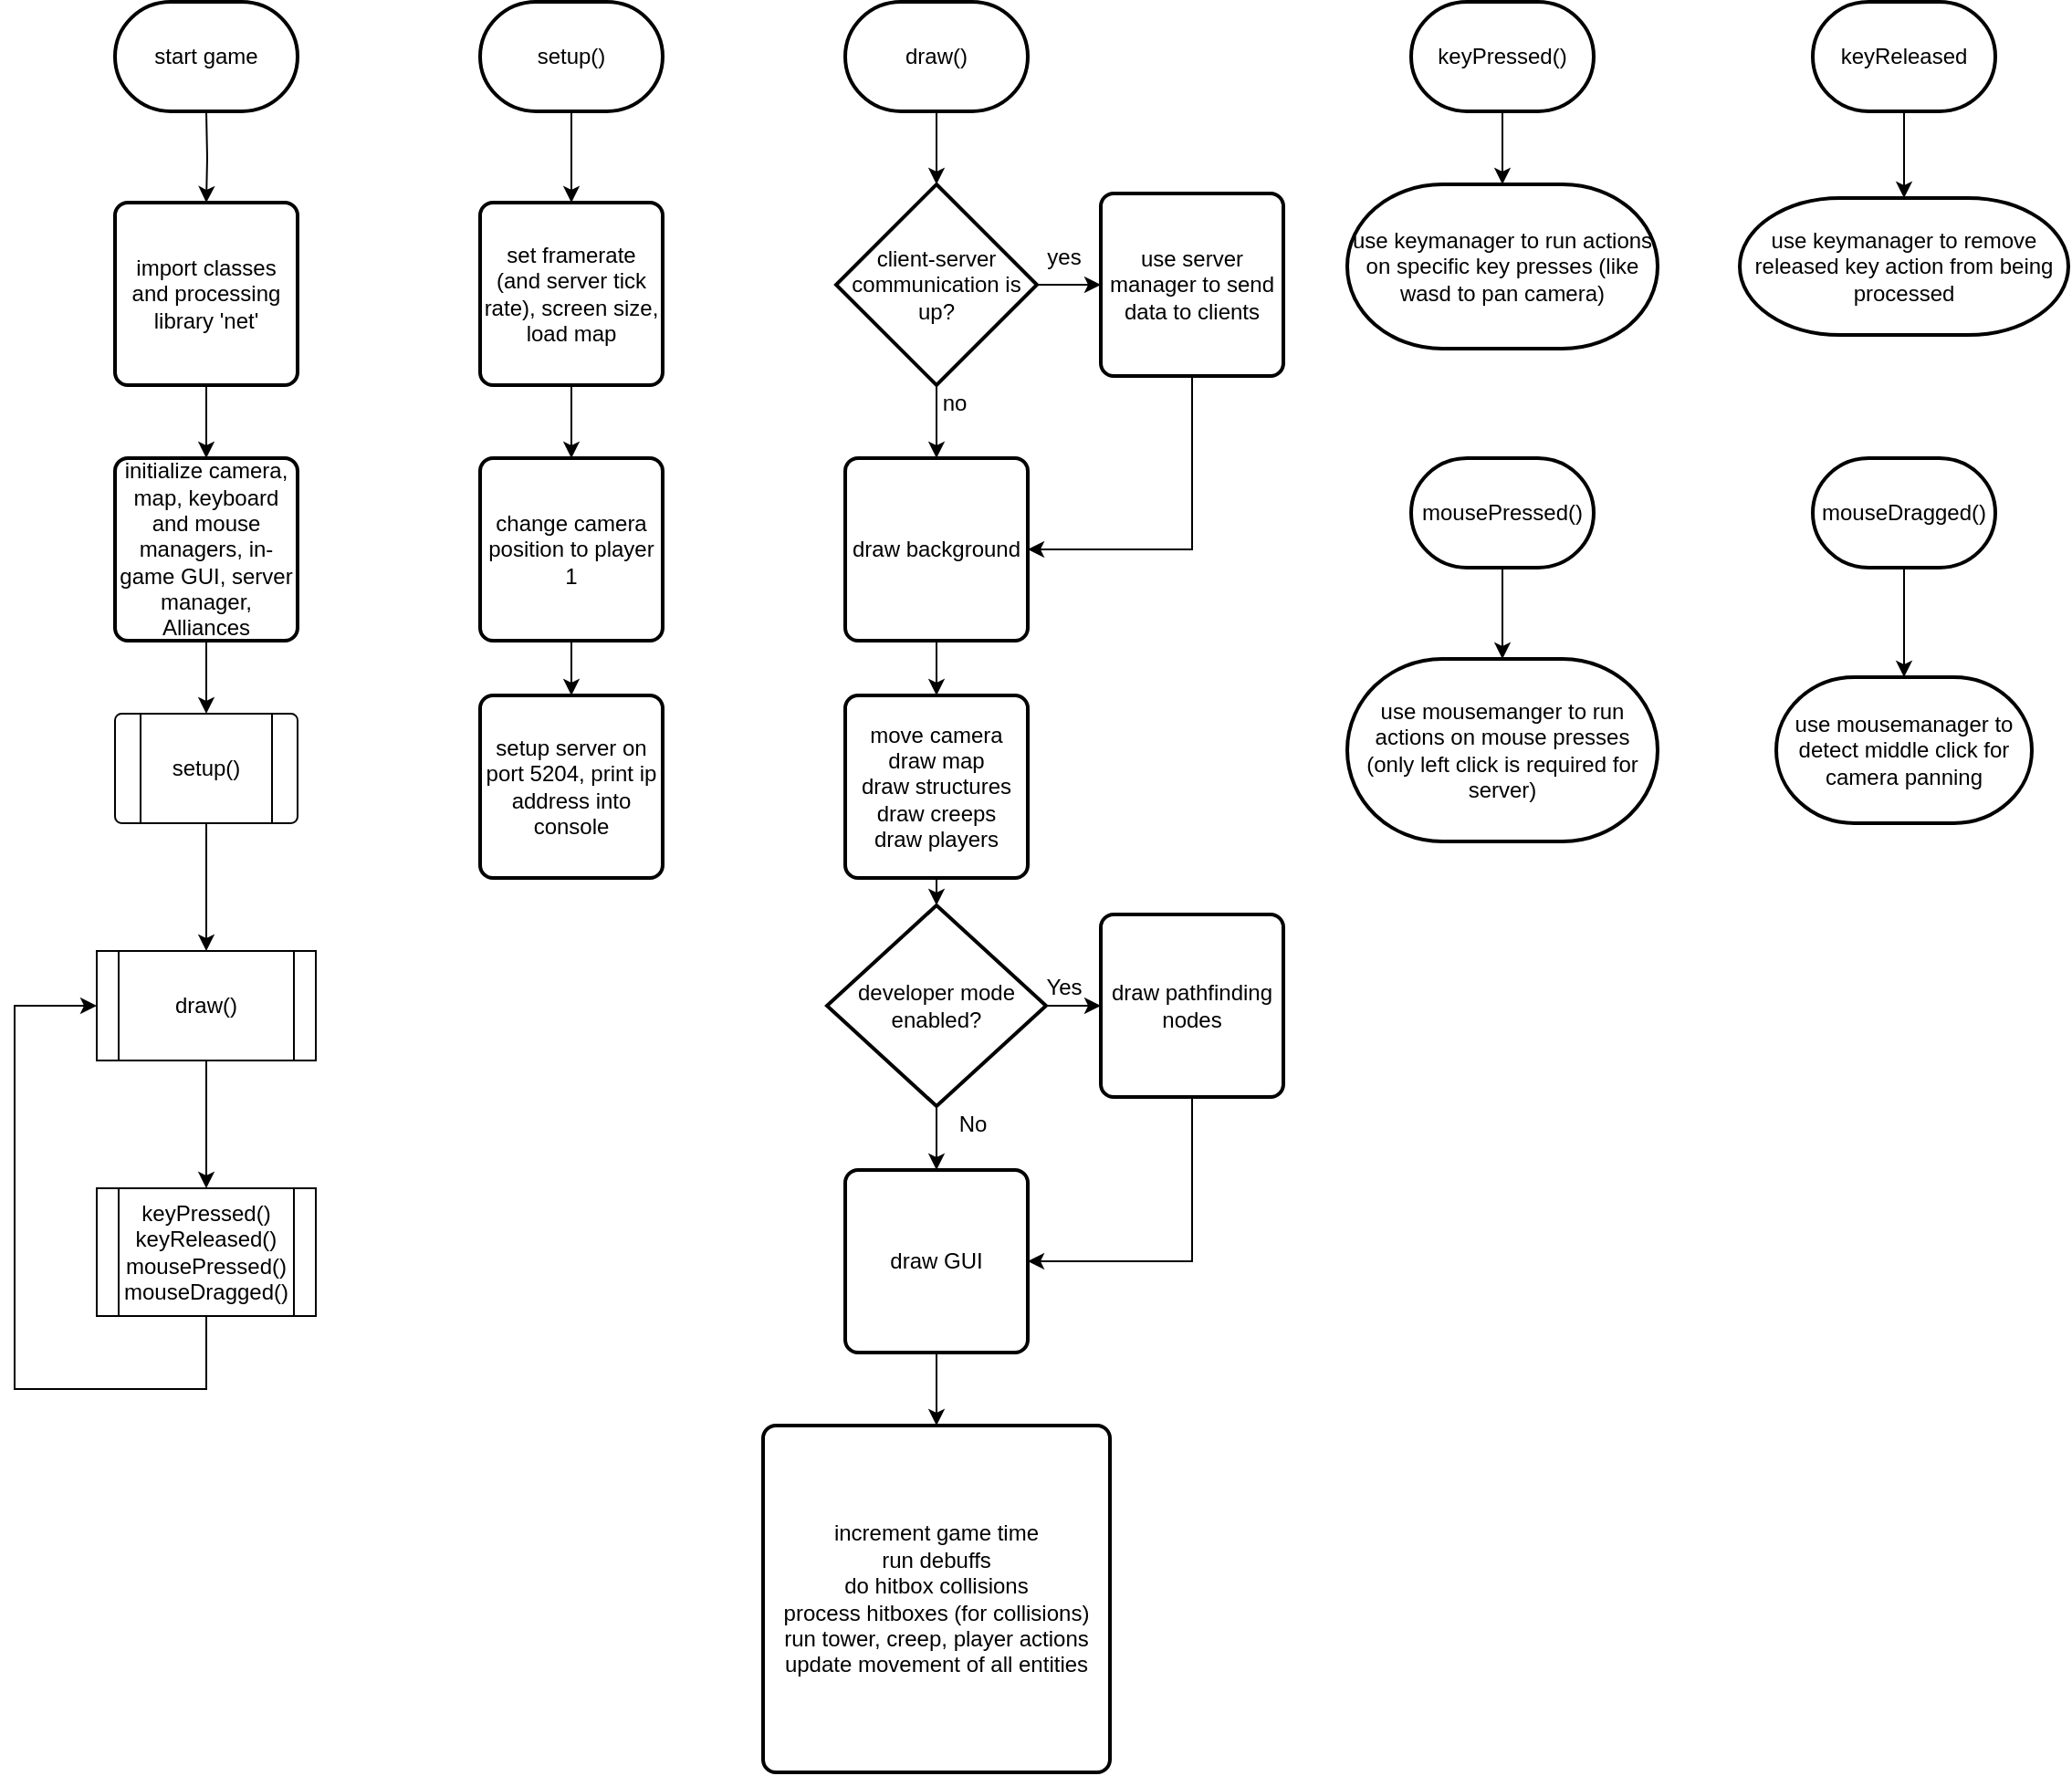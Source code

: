 <mxfile version="12.5.5" type="device"><diagram id="C5RBs43oDa-KdzZeNtuy" name="Page-1"><mxGraphModel dx="1034" dy="1171" grid="1" gridSize="10" guides="1" tooltips="1" connect="1" arrows="1" fold="1" page="1" pageScale="1" pageWidth="827" pageHeight="1169" math="0" shadow="0"><root><mxCell id="WIyWlLk6GJQsqaUBKTNV-0"/><mxCell id="WIyWlLk6GJQsqaUBKTNV-1" parent="WIyWlLk6GJQsqaUBKTNV-0"/><mxCell id="ZvCTwz4VisCmZxIQqSwR-5" style="edgeStyle=orthogonalEdgeStyle;rounded=0;orthogonalLoop=1;jettySize=auto;html=1;" edge="1" parent="WIyWlLk6GJQsqaUBKTNV-1" target="ZvCTwz4VisCmZxIQqSwR-2"><mxGeometry relative="1" as="geometry"><mxPoint x="220" y="120" as="sourcePoint"/></mxGeometry></mxCell><mxCell id="ZvCTwz4VisCmZxIQqSwR-4" style="edgeStyle=orthogonalEdgeStyle;rounded=0;orthogonalLoop=1;jettySize=auto;html=1;" edge="1" parent="WIyWlLk6GJQsqaUBKTNV-1" source="ZvCTwz4VisCmZxIQqSwR-2" target="ZvCTwz4VisCmZxIQqSwR-3"><mxGeometry relative="1" as="geometry"/></mxCell><mxCell id="ZvCTwz4VisCmZxIQqSwR-2" value="import classes and processing library 'net'" style="rounded=1;whiteSpace=wrap;html=1;absoluteArcSize=1;arcSize=14;strokeWidth=2;" vertex="1" parent="WIyWlLk6GJQsqaUBKTNV-1"><mxGeometry x="170" y="170" width="100" height="100" as="geometry"/></mxCell><mxCell id="ZvCTwz4VisCmZxIQqSwR-7" style="edgeStyle=orthogonalEdgeStyle;rounded=0;orthogonalLoop=1;jettySize=auto;html=1;entryX=0.5;entryY=0;entryDx=0;entryDy=0;" edge="1" parent="WIyWlLk6GJQsqaUBKTNV-1" source="ZvCTwz4VisCmZxIQqSwR-3" target="ZvCTwz4VisCmZxIQqSwR-66"><mxGeometry relative="1" as="geometry"><mxPoint x="220.333" y="440" as="targetPoint"/></mxGeometry></mxCell><mxCell id="ZvCTwz4VisCmZxIQqSwR-3" value="&lt;div&gt;initialize camera, map, keyboard and mouse managers, in-game GUI, server manager, Alliances&lt;/div&gt;" style="rounded=1;whiteSpace=wrap;html=1;absoluteArcSize=1;arcSize=14;strokeWidth=2;" vertex="1" parent="WIyWlLk6GJQsqaUBKTNV-1"><mxGeometry x="170" y="310" width="100" height="100" as="geometry"/></mxCell><mxCell id="ZvCTwz4VisCmZxIQqSwR-47" style="edgeStyle=orthogonalEdgeStyle;rounded=0;orthogonalLoop=1;jettySize=auto;html=1;exitX=0.5;exitY=1;exitDx=0;exitDy=0;" edge="1" parent="WIyWlLk6GJQsqaUBKTNV-1" source="ZvCTwz4VisCmZxIQqSwR-66" target="ZvCTwz4VisCmZxIQqSwR-68"><mxGeometry relative="1" as="geometry"><mxPoint x="220.333" y="540" as="sourcePoint"/><mxPoint x="220.333" y="565.333" as="targetPoint"/><Array as="points"/></mxGeometry></mxCell><mxCell id="ZvCTwz4VisCmZxIQqSwR-14" style="edgeStyle=orthogonalEdgeStyle;rounded=0;orthogonalLoop=1;jettySize=auto;html=1;" edge="1" parent="WIyWlLk6GJQsqaUBKTNV-1" source="ZvCTwz4VisCmZxIQqSwR-8" target="ZvCTwz4VisCmZxIQqSwR-13"><mxGeometry relative="1" as="geometry"/></mxCell><mxCell id="ZvCTwz4VisCmZxIQqSwR-8" value="set framerate (and server tick rate), screen size, load map" style="rounded=1;whiteSpace=wrap;html=1;absoluteArcSize=1;arcSize=14;strokeWidth=2;" vertex="1" parent="WIyWlLk6GJQsqaUBKTNV-1"><mxGeometry x="370" y="170" width="100" height="100" as="geometry"/></mxCell><mxCell id="ZvCTwz4VisCmZxIQqSwR-10" value="&lt;div&gt;start game&lt;/div&gt;" style="strokeWidth=2;html=1;shape=mxgraph.flowchart.terminator;whiteSpace=wrap;" vertex="1" parent="WIyWlLk6GJQsqaUBKTNV-1"><mxGeometry x="170" y="60" width="100" height="60" as="geometry"/></mxCell><mxCell id="ZvCTwz4VisCmZxIQqSwR-12" style="edgeStyle=orthogonalEdgeStyle;rounded=0;orthogonalLoop=1;jettySize=auto;html=1;" edge="1" parent="WIyWlLk6GJQsqaUBKTNV-1" source="ZvCTwz4VisCmZxIQqSwR-11" target="ZvCTwz4VisCmZxIQqSwR-8"><mxGeometry relative="1" as="geometry"/></mxCell><mxCell id="ZvCTwz4VisCmZxIQqSwR-11" value="setup()" style="strokeWidth=2;html=1;shape=mxgraph.flowchart.terminator;whiteSpace=wrap;" vertex="1" parent="WIyWlLk6GJQsqaUBKTNV-1"><mxGeometry x="370" y="60" width="100" height="60" as="geometry"/></mxCell><mxCell id="ZvCTwz4VisCmZxIQqSwR-16" style="edgeStyle=orthogonalEdgeStyle;rounded=0;orthogonalLoop=1;jettySize=auto;html=1;" edge="1" parent="WIyWlLk6GJQsqaUBKTNV-1" source="ZvCTwz4VisCmZxIQqSwR-13" target="ZvCTwz4VisCmZxIQqSwR-15"><mxGeometry relative="1" as="geometry"/></mxCell><mxCell id="ZvCTwz4VisCmZxIQqSwR-13" value="&lt;div&gt;change camera position to player 1&lt;/div&gt;" style="rounded=1;whiteSpace=wrap;html=1;absoluteArcSize=1;arcSize=14;strokeWidth=2;" vertex="1" parent="WIyWlLk6GJQsqaUBKTNV-1"><mxGeometry x="370" y="310" width="100" height="100" as="geometry"/></mxCell><mxCell id="ZvCTwz4VisCmZxIQqSwR-15" value="setup server on port 5204, print ip address into console" style="rounded=1;whiteSpace=wrap;html=1;absoluteArcSize=1;arcSize=14;strokeWidth=2;" vertex="1" parent="WIyWlLk6GJQsqaUBKTNV-1"><mxGeometry x="370" y="440" width="100" height="100" as="geometry"/></mxCell><mxCell id="ZvCTwz4VisCmZxIQqSwR-22" style="edgeStyle=orthogonalEdgeStyle;rounded=0;orthogonalLoop=1;jettySize=auto;html=1;entryX=0.5;entryY=0;entryDx=0;entryDy=0;entryPerimeter=0;" edge="1" parent="WIyWlLk6GJQsqaUBKTNV-1" source="ZvCTwz4VisCmZxIQqSwR-17" target="ZvCTwz4VisCmZxIQqSwR-21"><mxGeometry relative="1" as="geometry"/></mxCell><mxCell id="ZvCTwz4VisCmZxIQqSwR-17" value="draw()" style="strokeWidth=2;html=1;shape=mxgraph.flowchart.terminator;whiteSpace=wrap;" vertex="1" parent="WIyWlLk6GJQsqaUBKTNV-1"><mxGeometry x="570" y="60" width="100" height="60" as="geometry"/></mxCell><mxCell id="ZvCTwz4VisCmZxIQqSwR-32" style="edgeStyle=orthogonalEdgeStyle;rounded=0;orthogonalLoop=1;jettySize=auto;html=1;entryX=0.5;entryY=0;entryDx=0;entryDy=0;" edge="1" parent="WIyWlLk6GJQsqaUBKTNV-1" source="ZvCTwz4VisCmZxIQqSwR-19" target="ZvCTwz4VisCmZxIQqSwR-31"><mxGeometry relative="1" as="geometry"/></mxCell><mxCell id="ZvCTwz4VisCmZxIQqSwR-19" value="&lt;div&gt;draw background&lt;/div&gt;" style="rounded=1;whiteSpace=wrap;html=1;absoluteArcSize=1;arcSize=14;strokeWidth=2;" vertex="1" parent="WIyWlLk6GJQsqaUBKTNV-1"><mxGeometry x="570" y="310" width="100" height="100" as="geometry"/></mxCell><mxCell id="ZvCTwz4VisCmZxIQqSwR-25" style="edgeStyle=orthogonalEdgeStyle;rounded=0;orthogonalLoop=1;jettySize=auto;html=1;entryX=0.5;entryY=0;entryDx=0;entryDy=0;" edge="1" parent="WIyWlLk6GJQsqaUBKTNV-1" source="ZvCTwz4VisCmZxIQqSwR-21" target="ZvCTwz4VisCmZxIQqSwR-19"><mxGeometry relative="1" as="geometry"/></mxCell><mxCell id="ZvCTwz4VisCmZxIQqSwR-27" style="edgeStyle=orthogonalEdgeStyle;rounded=0;orthogonalLoop=1;jettySize=auto;html=1;" edge="1" parent="WIyWlLk6GJQsqaUBKTNV-1" source="ZvCTwz4VisCmZxIQqSwR-21" target="ZvCTwz4VisCmZxIQqSwR-24"><mxGeometry relative="1" as="geometry"/></mxCell><mxCell id="ZvCTwz4VisCmZxIQqSwR-21" value="client-server communication is up?" style="strokeWidth=2;html=1;shape=mxgraph.flowchart.decision;whiteSpace=wrap;" vertex="1" parent="WIyWlLk6GJQsqaUBKTNV-1"><mxGeometry x="565" y="160" width="110" height="110" as="geometry"/></mxCell><mxCell id="ZvCTwz4VisCmZxIQqSwR-29" style="edgeStyle=orthogonalEdgeStyle;rounded=0;orthogonalLoop=1;jettySize=auto;html=1;entryX=1;entryY=0.5;entryDx=0;entryDy=0;" edge="1" parent="WIyWlLk6GJQsqaUBKTNV-1" source="ZvCTwz4VisCmZxIQqSwR-24" target="ZvCTwz4VisCmZxIQqSwR-19"><mxGeometry relative="1" as="geometry"><Array as="points"><mxPoint x="760" y="360"/></Array></mxGeometry></mxCell><mxCell id="ZvCTwz4VisCmZxIQqSwR-24" value="use server manager to send data to clients" style="rounded=1;whiteSpace=wrap;html=1;absoluteArcSize=1;arcSize=14;strokeWidth=2;" vertex="1" parent="WIyWlLk6GJQsqaUBKTNV-1"><mxGeometry x="710" y="165" width="100" height="100" as="geometry"/></mxCell><mxCell id="ZvCTwz4VisCmZxIQqSwR-26" value="&lt;div&gt;no&lt;/div&gt;" style="text;html=1;strokeColor=none;fillColor=none;align=center;verticalAlign=middle;whiteSpace=wrap;rounded=0;" vertex="1" parent="WIyWlLk6GJQsqaUBKTNV-1"><mxGeometry x="610" y="270" width="40" height="20" as="geometry"/></mxCell><mxCell id="ZvCTwz4VisCmZxIQqSwR-28" value="&lt;div&gt;yes&lt;/div&gt;" style="text;html=1;strokeColor=none;fillColor=none;align=center;verticalAlign=middle;whiteSpace=wrap;rounded=0;" vertex="1" parent="WIyWlLk6GJQsqaUBKTNV-1"><mxGeometry x="670" y="190" width="40" height="20" as="geometry"/></mxCell><mxCell id="ZvCTwz4VisCmZxIQqSwR-36" style="edgeStyle=orthogonalEdgeStyle;rounded=0;orthogonalLoop=1;jettySize=auto;html=1;exitX=0.5;exitY=1;exitDx=0;exitDy=0;entryX=0.5;entryY=0;entryDx=0;entryDy=0;entryPerimeter=0;" edge="1" parent="WIyWlLk6GJQsqaUBKTNV-1" source="ZvCTwz4VisCmZxIQqSwR-31" target="ZvCTwz4VisCmZxIQqSwR-35"><mxGeometry relative="1" as="geometry"/></mxCell><mxCell id="ZvCTwz4VisCmZxIQqSwR-31" value="&lt;div&gt;move camera&lt;/div&gt;&lt;div&gt;draw map&lt;/div&gt;&lt;div&gt;draw structures&lt;/div&gt;&lt;div&gt;draw creeps&lt;/div&gt;&lt;div&gt;draw players&lt;/div&gt;" style="rounded=1;whiteSpace=wrap;html=1;absoluteArcSize=1;arcSize=14;strokeWidth=2;" vertex="1" parent="WIyWlLk6GJQsqaUBKTNV-1"><mxGeometry x="570" y="440" width="100" height="100" as="geometry"/></mxCell><mxCell id="ZvCTwz4VisCmZxIQqSwR-43" style="edgeStyle=orthogonalEdgeStyle;rounded=0;orthogonalLoop=1;jettySize=auto;html=1;entryX=1;entryY=0.5;entryDx=0;entryDy=0;" edge="1" parent="WIyWlLk6GJQsqaUBKTNV-1" source="ZvCTwz4VisCmZxIQqSwR-33" target="ZvCTwz4VisCmZxIQqSwR-40"><mxGeometry relative="1" as="geometry"><Array as="points"><mxPoint x="760" y="750"/></Array></mxGeometry></mxCell><mxCell id="ZvCTwz4VisCmZxIQqSwR-33" value="draw pathfinding nodes" style="rounded=1;whiteSpace=wrap;html=1;absoluteArcSize=1;arcSize=14;strokeWidth=2;" vertex="1" parent="WIyWlLk6GJQsqaUBKTNV-1"><mxGeometry x="710" y="560" width="100" height="100" as="geometry"/></mxCell><mxCell id="ZvCTwz4VisCmZxIQqSwR-37" style="edgeStyle=orthogonalEdgeStyle;rounded=0;orthogonalLoop=1;jettySize=auto;html=1;entryX=0;entryY=0.5;entryDx=0;entryDy=0;" edge="1" parent="WIyWlLk6GJQsqaUBKTNV-1" source="ZvCTwz4VisCmZxIQqSwR-35" target="ZvCTwz4VisCmZxIQqSwR-33"><mxGeometry relative="1" as="geometry"/></mxCell><mxCell id="ZvCTwz4VisCmZxIQqSwR-41" style="edgeStyle=orthogonalEdgeStyle;rounded=0;orthogonalLoop=1;jettySize=auto;html=1;entryX=0.5;entryY=0;entryDx=0;entryDy=0;" edge="1" parent="WIyWlLk6GJQsqaUBKTNV-1" source="ZvCTwz4VisCmZxIQqSwR-35" target="ZvCTwz4VisCmZxIQqSwR-40"><mxGeometry relative="1" as="geometry"/></mxCell><mxCell id="ZvCTwz4VisCmZxIQqSwR-35" value="developer mode enabled?" style="strokeWidth=2;html=1;shape=mxgraph.flowchart.decision;whiteSpace=wrap;" vertex="1" parent="WIyWlLk6GJQsqaUBKTNV-1"><mxGeometry x="560" y="555" width="120" height="110" as="geometry"/></mxCell><mxCell id="ZvCTwz4VisCmZxIQqSwR-39" value="&lt;div&gt;Yes&lt;/div&gt;" style="text;html=1;strokeColor=none;fillColor=none;align=center;verticalAlign=middle;whiteSpace=wrap;rounded=0;" vertex="1" parent="WIyWlLk6GJQsqaUBKTNV-1"><mxGeometry x="670" y="590" width="40" height="20" as="geometry"/></mxCell><mxCell id="ZvCTwz4VisCmZxIQqSwR-45" style="edgeStyle=orthogonalEdgeStyle;rounded=0;orthogonalLoop=1;jettySize=auto;html=1;entryX=0.5;entryY=0;entryDx=0;entryDy=0;" edge="1" parent="WIyWlLk6GJQsqaUBKTNV-1" source="ZvCTwz4VisCmZxIQqSwR-40" target="ZvCTwz4VisCmZxIQqSwR-44"><mxGeometry relative="1" as="geometry"/></mxCell><mxCell id="ZvCTwz4VisCmZxIQqSwR-40" value="&lt;div&gt;draw GUI&lt;/div&gt;" style="rounded=1;whiteSpace=wrap;html=1;absoluteArcSize=1;arcSize=14;strokeWidth=2;" vertex="1" parent="WIyWlLk6GJQsqaUBKTNV-1"><mxGeometry x="570" y="700" width="100" height="100" as="geometry"/></mxCell><mxCell id="ZvCTwz4VisCmZxIQqSwR-42" value="&lt;div&gt;No&lt;/div&gt;" style="text;html=1;strokeColor=none;fillColor=none;align=center;verticalAlign=middle;whiteSpace=wrap;rounded=0;" vertex="1" parent="WIyWlLk6GJQsqaUBKTNV-1"><mxGeometry x="620" y="665" width="40" height="20" as="geometry"/></mxCell><mxCell id="ZvCTwz4VisCmZxIQqSwR-44" value="&lt;div&gt;increment game time&lt;/div&gt;&lt;div&gt;run debuffs&lt;/div&gt;&lt;div&gt;do hitbox collisions&lt;br&gt;process hitboxes (for collisions)&lt;/div&gt;&lt;div&gt;run tower, creep, player actions&lt;/div&gt;&lt;div&gt;update movement of all entities&lt;br&gt;&lt;/div&gt;" style="rounded=1;whiteSpace=wrap;html=1;absoluteArcSize=1;arcSize=14;strokeWidth=2;" vertex="1" parent="WIyWlLk6GJQsqaUBKTNV-1"><mxGeometry x="525" y="840" width="190" height="190" as="geometry"/></mxCell><mxCell id="ZvCTwz4VisCmZxIQqSwR-48" style="edgeStyle=orthogonalEdgeStyle;rounded=0;orthogonalLoop=1;jettySize=auto;html=1;exitX=0.5;exitY=1;exitDx=0;exitDy=0;entryX=0.5;entryY=0;entryDx=0;entryDy=0;" edge="1" parent="WIyWlLk6GJQsqaUBKTNV-1" source="ZvCTwz4VisCmZxIQqSwR-68" target="ZvCTwz4VisCmZxIQqSwR-69"><mxGeometry relative="1" as="geometry"><mxPoint x="220" y="700" as="targetPoint"/><mxPoint x="220.333" y="665" as="sourcePoint"/></mxGeometry></mxCell><mxCell id="ZvCTwz4VisCmZxIQqSwR-50" style="edgeStyle=orthogonalEdgeStyle;rounded=0;orthogonalLoop=1;jettySize=auto;html=1;entryX=0;entryY=0.5;entryDx=0;entryDy=0;exitX=0.5;exitY=1;exitDx=0;exitDy=0;" edge="1" parent="WIyWlLk6GJQsqaUBKTNV-1" source="ZvCTwz4VisCmZxIQqSwR-69" target="ZvCTwz4VisCmZxIQqSwR-68"><mxGeometry relative="1" as="geometry"><mxPoint x="220.333" y="800" as="sourcePoint"/><mxPoint x="170.333" y="615.333" as="targetPoint"/><Array as="points"><mxPoint x="220" y="820"/><mxPoint x="115" y="820"/><mxPoint x="115" y="610"/></Array></mxGeometry></mxCell><mxCell id="ZvCTwz4VisCmZxIQqSwR-53" style="edgeStyle=orthogonalEdgeStyle;rounded=0;orthogonalLoop=1;jettySize=auto;html=1;" edge="1" parent="WIyWlLk6GJQsqaUBKTNV-1" source="ZvCTwz4VisCmZxIQqSwR-51"><mxGeometry relative="1" as="geometry"><mxPoint x="930" y="160" as="targetPoint"/></mxGeometry></mxCell><mxCell id="ZvCTwz4VisCmZxIQqSwR-51" value="&lt;div&gt;keyPressed()&lt;/div&gt;" style="strokeWidth=2;html=1;shape=mxgraph.flowchart.terminator;whiteSpace=wrap;" vertex="1" parent="WIyWlLk6GJQsqaUBKTNV-1"><mxGeometry x="880" y="60" width="100" height="60" as="geometry"/></mxCell><mxCell id="ZvCTwz4VisCmZxIQqSwR-55" value="use keymanager to run actions on specific key presses (like wasd to pan camera)" style="strokeWidth=2;html=1;shape=mxgraph.flowchart.terminator;whiteSpace=wrap;" vertex="1" parent="WIyWlLk6GJQsqaUBKTNV-1"><mxGeometry x="845" y="160" width="170" height="90" as="geometry"/></mxCell><mxCell id="ZvCTwz4VisCmZxIQqSwR-58" style="edgeStyle=orthogonalEdgeStyle;rounded=0;orthogonalLoop=1;jettySize=auto;html=1;entryX=0.5;entryY=0;entryDx=0;entryDy=0;entryPerimeter=0;" edge="1" parent="WIyWlLk6GJQsqaUBKTNV-1" source="ZvCTwz4VisCmZxIQqSwR-56" target="ZvCTwz4VisCmZxIQqSwR-57"><mxGeometry relative="1" as="geometry"/></mxCell><mxCell id="ZvCTwz4VisCmZxIQqSwR-56" value="keyReleased" style="strokeWidth=2;html=1;shape=mxgraph.flowchart.terminator;whiteSpace=wrap;" vertex="1" parent="WIyWlLk6GJQsqaUBKTNV-1"><mxGeometry x="1100" y="60" width="100" height="60" as="geometry"/></mxCell><mxCell id="ZvCTwz4VisCmZxIQqSwR-57" value="use keymanager to remove released key action from being processed" style="strokeWidth=2;html=1;shape=mxgraph.flowchart.terminator;whiteSpace=wrap;" vertex="1" parent="WIyWlLk6GJQsqaUBKTNV-1"><mxGeometry x="1060" y="167.5" width="180" height="75" as="geometry"/></mxCell><mxCell id="ZvCTwz4VisCmZxIQqSwR-61" style="edgeStyle=orthogonalEdgeStyle;rounded=0;orthogonalLoop=1;jettySize=auto;html=1;entryX=0.5;entryY=0;entryDx=0;entryDy=0;entryPerimeter=0;" edge="1" parent="WIyWlLk6GJQsqaUBKTNV-1" source="ZvCTwz4VisCmZxIQqSwR-59" target="ZvCTwz4VisCmZxIQqSwR-60"><mxGeometry relative="1" as="geometry"/></mxCell><mxCell id="ZvCTwz4VisCmZxIQqSwR-59" value="&lt;div&gt;mousePressed()&lt;/div&gt;" style="strokeWidth=2;html=1;shape=mxgraph.flowchart.terminator;whiteSpace=wrap;" vertex="1" parent="WIyWlLk6GJQsqaUBKTNV-1"><mxGeometry x="880" y="310" width="100" height="60" as="geometry"/></mxCell><mxCell id="ZvCTwz4VisCmZxIQqSwR-60" value="use mousemanger to run actions on mouse presses (only left click is required for server)" style="strokeWidth=2;html=1;shape=mxgraph.flowchart.terminator;whiteSpace=wrap;" vertex="1" parent="WIyWlLk6GJQsqaUBKTNV-1"><mxGeometry x="845" y="420" width="170" height="100" as="geometry"/></mxCell><mxCell id="ZvCTwz4VisCmZxIQqSwR-64" style="edgeStyle=orthogonalEdgeStyle;rounded=0;orthogonalLoop=1;jettySize=auto;html=1;entryX=0.5;entryY=0;entryDx=0;entryDy=0;entryPerimeter=0;" edge="1" parent="WIyWlLk6GJQsqaUBKTNV-1" source="ZvCTwz4VisCmZxIQqSwR-62" target="ZvCTwz4VisCmZxIQqSwR-63"><mxGeometry relative="1" as="geometry"/></mxCell><mxCell id="ZvCTwz4VisCmZxIQqSwR-62" value="mouseDragged()" style="strokeWidth=2;html=1;shape=mxgraph.flowchart.terminator;whiteSpace=wrap;" vertex="1" parent="WIyWlLk6GJQsqaUBKTNV-1"><mxGeometry x="1100" y="310" width="100" height="60" as="geometry"/></mxCell><mxCell id="ZvCTwz4VisCmZxIQqSwR-63" value="use mousemanager to detect middle click for camera panning" style="strokeWidth=2;html=1;shape=mxgraph.flowchart.terminator;whiteSpace=wrap;" vertex="1" parent="WIyWlLk6GJQsqaUBKTNV-1"><mxGeometry x="1080" y="430" width="140" height="80" as="geometry"/></mxCell><mxCell id="ZvCTwz4VisCmZxIQqSwR-66" value="" style="verticalLabelPosition=bottom;verticalAlign=top;html=1;shape=process;whiteSpace=wrap;rounded=1;size=0.14;arcSize=6;" vertex="1" parent="WIyWlLk6GJQsqaUBKTNV-1"><mxGeometry x="170" y="450" width="100" height="60" as="geometry"/></mxCell><mxCell id="ZvCTwz4VisCmZxIQqSwR-67" value="setup()" style="text;html=1;strokeColor=none;fillColor=none;align=center;verticalAlign=middle;whiteSpace=wrap;rounded=0;" vertex="1" parent="WIyWlLk6GJQsqaUBKTNV-1"><mxGeometry x="200" y="470" width="40" height="20" as="geometry"/></mxCell><mxCell id="ZvCTwz4VisCmZxIQqSwR-68" value="&lt;div&gt;draw()&lt;/div&gt;" style="shape=process;whiteSpace=wrap;html=1;backgroundOutline=1;" vertex="1" parent="WIyWlLk6GJQsqaUBKTNV-1"><mxGeometry x="160" y="580" width="120" height="60" as="geometry"/></mxCell><mxCell id="ZvCTwz4VisCmZxIQqSwR-69" value="&lt;div&gt;keyPressed()&lt;/div&gt;&lt;div&gt;keyReleased()&lt;/div&gt;&lt;div&gt;mousePressed()&lt;/div&gt;&lt;div&gt;mouseDragged()&lt;br&gt;&lt;/div&gt;" style="shape=process;whiteSpace=wrap;html=1;backgroundOutline=1;" vertex="1" parent="WIyWlLk6GJQsqaUBKTNV-1"><mxGeometry x="160" y="710" width="120" height="70" as="geometry"/></mxCell></root></mxGraphModel></diagram></mxfile>